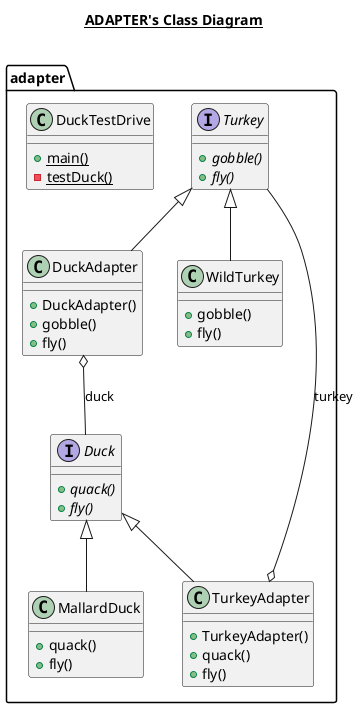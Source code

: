 @startuml

title __ADAPTER's Class Diagram__\n

  package adapter {
    interface Duck {
        {abstract} + quack()
        {abstract} + fly()
    }
  }
  

  package adapter {
    class DuckAdapter {
        + DuckAdapter()
        + gobble()
        + fly()
    }
  }
  

  package adapter {
    class DuckTestDrive {
        {static} + main()
        {static} - testDuck()
    }
  }
  

  package adapter {
    class MallardDuck {
        + quack()
        + fly()
    }
  }
  

  package adapter {
    interface Turkey {
        {abstract} + gobble()
        {abstract} + fly()
    }
  }
  

  package adapter {
    class TurkeyAdapter {
        + TurkeyAdapter()
        + quack()
        + fly()
    }
  }
  

  package adapter {
    class WildTurkey {
        + gobble()
        + fly()
    }
  }
  

  DuckAdapter -up-|> Turkey
  DuckAdapter o-- Duck : duck
  MallardDuck -up-|> Duck
  TurkeyAdapter -up-|> Duck
  TurkeyAdapter o-- Turkey : turkey
  WildTurkey -up-|> Turkey

@enduml
